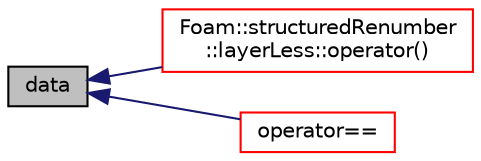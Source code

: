digraph "data"
{
  bgcolor="transparent";
  edge [fontname="Helvetica",fontsize="10",labelfontname="Helvetica",labelfontsize="10"];
  node [fontname="Helvetica",fontsize="10",shape=record];
  rankdir="LR";
  Node5 [label="data",height=0.2,width=0.4,color="black", fillcolor="grey75", style="filled", fontcolor="black"];
  Node5 -> Node6 [dir="back",color="midnightblue",fontsize="10",style="solid",fontname="Helvetica"];
  Node6 [label="Foam::structuredRenumber\l::layerLess::operator()",height=0.2,width=0.4,color="red",URL="$a30313.html#a49202d8cfd6e19f3d43c028252050ed7"];
  Node5 -> Node8 [dir="back",color="midnightblue",fontsize="10",style="solid",fontname="Helvetica"];
  Node8 [label="operator==",height=0.2,width=0.4,color="red",URL="$a26269.html#ab0727769a3044e903864a6d6d35e581c"];
}

